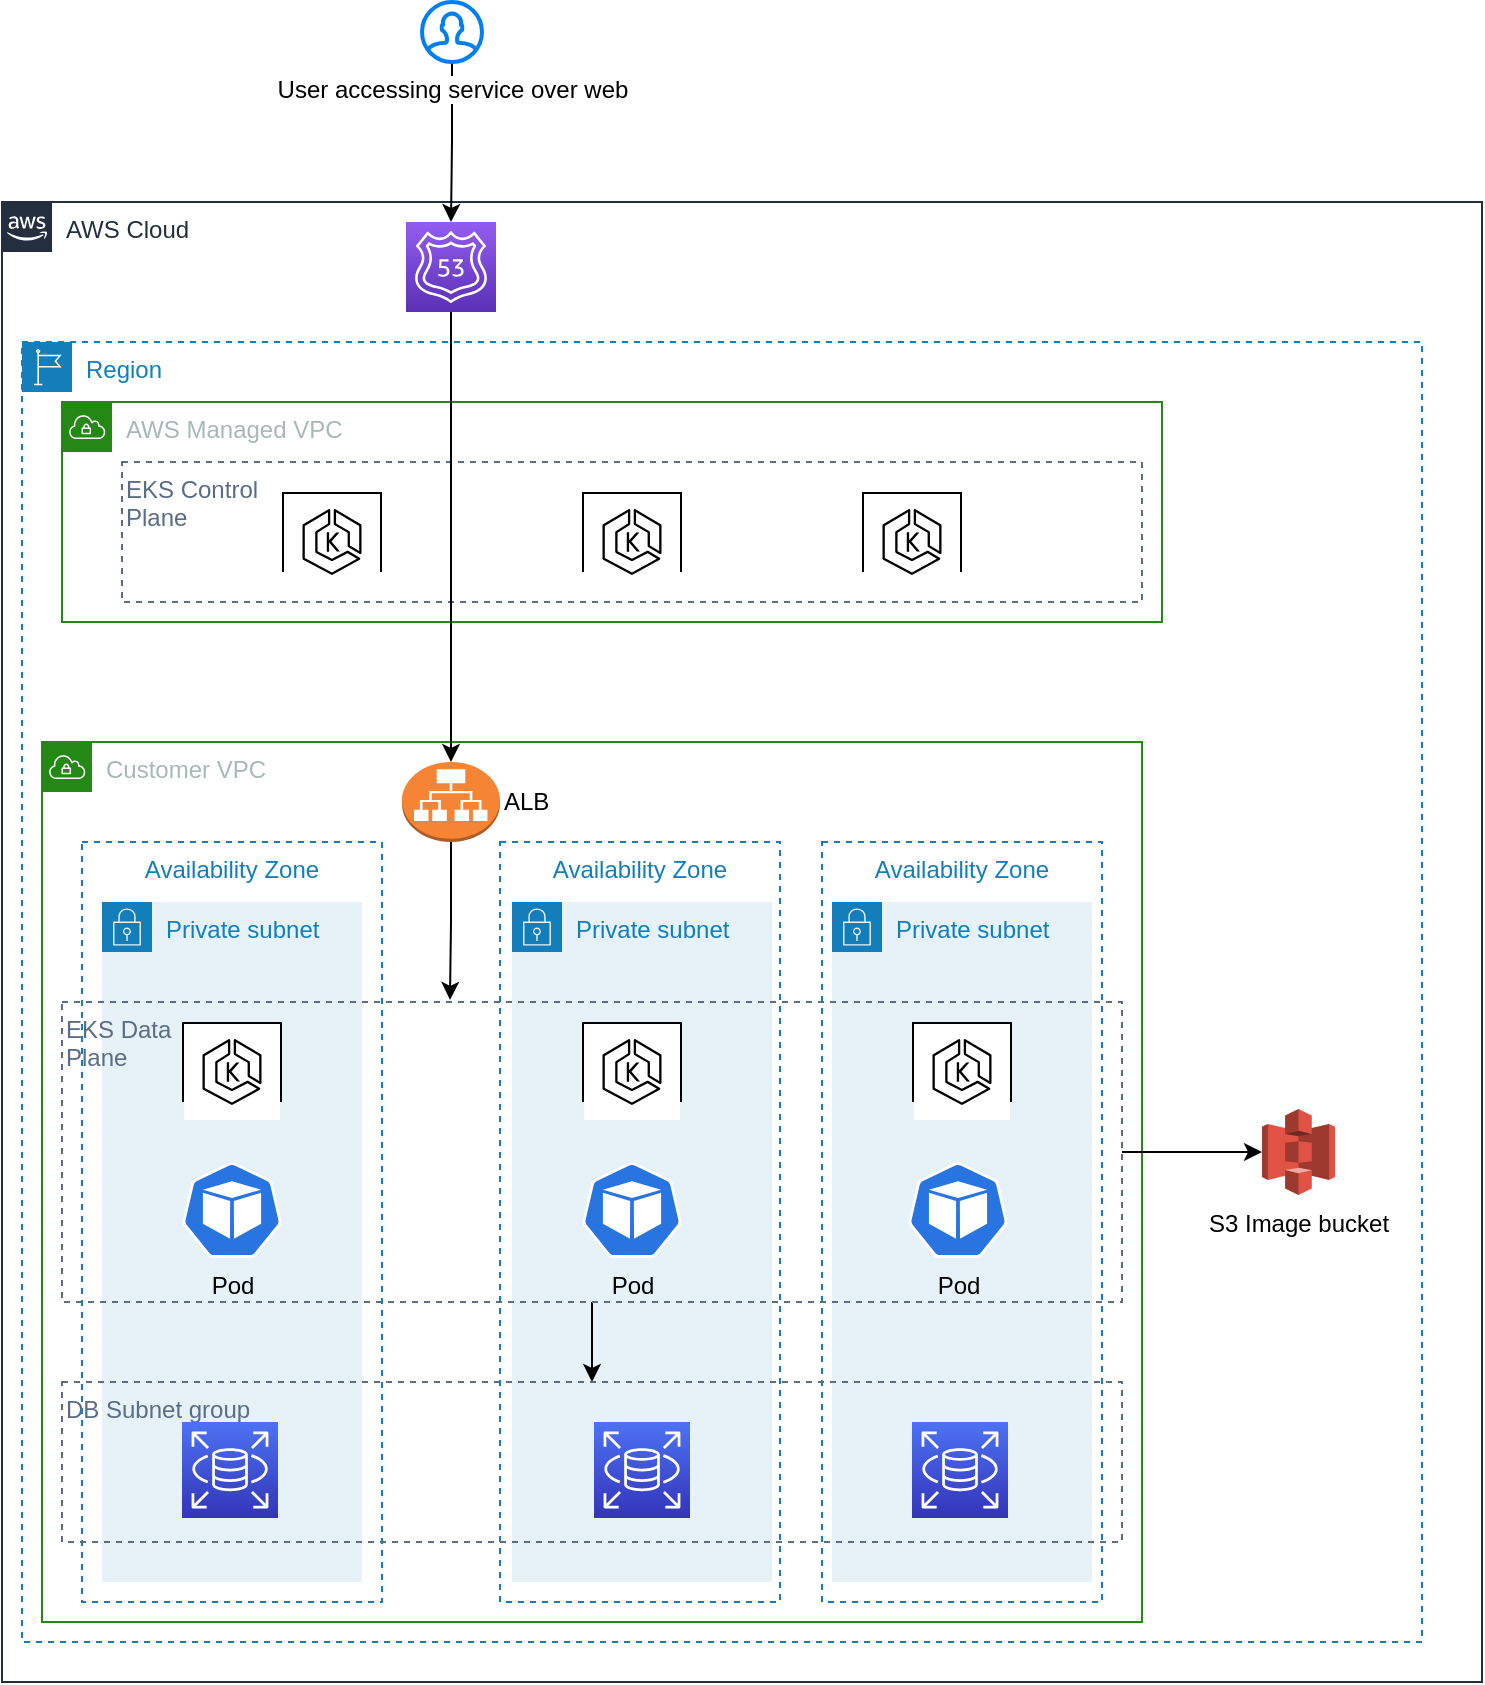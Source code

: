 <mxfile version="21.6.8" type="github">
  <diagram name="Page-1" id="fmFJNApXTI4TmAhdc2C7">
    <mxGraphModel dx="1205" dy="790" grid="1" gridSize="10" guides="1" tooltips="1" connect="1" arrows="1" fold="1" page="1" pageScale="1" pageWidth="850" pageHeight="1100" math="0" shadow="0">
      <root>
        <mxCell id="0" />
        <mxCell id="1" parent="0" />
        <mxCell id="Qob0KrlSYv8hzMcOGbnf-1" value="AWS Cloud" style="points=[[0,0],[0.25,0],[0.5,0],[0.75,0],[1,0],[1,0.25],[1,0.5],[1,0.75],[1,1],[0.75,1],[0.5,1],[0.25,1],[0,1],[0,0.75],[0,0.5],[0,0.25]];outlineConnect=0;gradientColor=none;html=1;whiteSpace=wrap;fontSize=12;fontStyle=0;container=1;pointerEvents=0;collapsible=0;recursiveResize=0;shape=mxgraph.aws4.group;grIcon=mxgraph.aws4.group_aws_cloud_alt;strokeColor=#232F3E;fillColor=none;verticalAlign=top;align=left;spacingLeft=30;fontColor=#232F3E;dashed=0;" vertex="1" parent="1">
          <mxGeometry x="40" y="200" width="740" height="740" as="geometry" />
        </mxCell>
        <mxCell id="Qob0KrlSYv8hzMcOGbnf-13" value="Region" style="points=[[0,0],[0.25,0],[0.5,0],[0.75,0],[1,0],[1,0.25],[1,0.5],[1,0.75],[1,1],[0.75,1],[0.5,1],[0.25,1],[0,1],[0,0.75],[0,0.5],[0,0.25]];outlineConnect=0;gradientColor=none;html=1;whiteSpace=wrap;fontSize=12;fontStyle=0;container=1;pointerEvents=0;collapsible=0;recursiveResize=0;shape=mxgraph.aws4.group;grIcon=mxgraph.aws4.group_region;strokeColor=#147EBA;fillColor=none;verticalAlign=top;align=left;spacingLeft=30;fontColor=#147EBA;dashed=1;" vertex="1" parent="Qob0KrlSYv8hzMcOGbnf-1">
          <mxGeometry x="10" y="70" width="700" height="650" as="geometry" />
        </mxCell>
        <mxCell id="Qob0KrlSYv8hzMcOGbnf-2" value="Customer VPC" style="points=[[0,0],[0.25,0],[0.5,0],[0.75,0],[1,0],[1,0.25],[1,0.5],[1,0.75],[1,1],[0.75,1],[0.5,1],[0.25,1],[0,1],[0,0.75],[0,0.5],[0,0.25]];outlineConnect=0;gradientColor=none;html=1;whiteSpace=wrap;fontSize=12;fontStyle=0;container=1;pointerEvents=0;collapsible=0;recursiveResize=0;shape=mxgraph.aws4.group;grIcon=mxgraph.aws4.group_vpc;strokeColor=#248814;fillColor=none;verticalAlign=top;align=left;spacingLeft=30;fontColor=#AAB7B8;dashed=0;" vertex="1" parent="Qob0KrlSYv8hzMcOGbnf-13">
          <mxGeometry x="10" y="200" width="550" height="440" as="geometry" />
        </mxCell>
        <mxCell id="Qob0KrlSYv8hzMcOGbnf-28" value="Availability Zone" style="fillColor=none;strokeColor=#147EBA;dashed=1;verticalAlign=top;fontStyle=0;fontColor=#147EBA;whiteSpace=wrap;html=1;" vertex="1" parent="Qob0KrlSYv8hzMcOGbnf-2">
          <mxGeometry x="20" y="50" width="150" height="380" as="geometry" />
        </mxCell>
        <mxCell id="Qob0KrlSYv8hzMcOGbnf-29" value="Availability Zone" style="fillColor=none;strokeColor=#147EBA;dashed=1;verticalAlign=top;fontStyle=0;fontColor=#147EBA;whiteSpace=wrap;html=1;" vertex="1" parent="Qob0KrlSYv8hzMcOGbnf-2">
          <mxGeometry x="229" y="50" width="140" height="380" as="geometry" />
        </mxCell>
        <mxCell id="Qob0KrlSYv8hzMcOGbnf-73" value="Private subnet" style="points=[[0,0],[0.25,0],[0.5,0],[0.75,0],[1,0],[1,0.25],[1,0.5],[1,0.75],[1,1],[0.75,1],[0.5,1],[0.25,1],[0,1],[0,0.75],[0,0.5],[0,0.25]];outlineConnect=0;gradientColor=none;html=1;whiteSpace=wrap;fontSize=12;fontStyle=0;container=1;pointerEvents=0;collapsible=0;recursiveResize=0;shape=mxgraph.aws4.group;grIcon=mxgraph.aws4.group_security_group;grStroke=0;strokeColor=#147EBA;fillColor=#E6F2F8;verticalAlign=top;align=left;spacingLeft=30;fontColor=#147EBA;dashed=0;" vertex="1" parent="Qob0KrlSYv8hzMcOGbnf-2">
          <mxGeometry x="235" y="80" width="130" height="340" as="geometry" />
        </mxCell>
        <mxCell id="Qob0KrlSYv8hzMcOGbnf-74" value="Availability Zone" style="fillColor=none;strokeColor=#147EBA;dashed=1;verticalAlign=top;fontStyle=0;fontColor=#147EBA;whiteSpace=wrap;html=1;" vertex="1" parent="Qob0KrlSYv8hzMcOGbnf-2">
          <mxGeometry x="390" y="50" width="140" height="380" as="geometry" />
        </mxCell>
        <mxCell id="Qob0KrlSYv8hzMcOGbnf-75" value="Private subnet" style="points=[[0,0],[0.25,0],[0.5,0],[0.75,0],[1,0],[1,0.25],[1,0.5],[1,0.75],[1,1],[0.75,1],[0.5,1],[0.25,1],[0,1],[0,0.75],[0,0.5],[0,0.25]];outlineConnect=0;gradientColor=none;html=1;whiteSpace=wrap;fontSize=12;fontStyle=0;container=1;pointerEvents=0;collapsible=0;recursiveResize=0;shape=mxgraph.aws4.group;grIcon=mxgraph.aws4.group_security_group;grStroke=0;strokeColor=#147EBA;fillColor=#E6F2F8;verticalAlign=top;align=left;spacingLeft=30;fontColor=#147EBA;dashed=0;" vertex="1" parent="Qob0KrlSYv8hzMcOGbnf-2">
          <mxGeometry x="395" y="80" width="130" height="340" as="geometry" />
        </mxCell>
        <mxCell id="Qob0KrlSYv8hzMcOGbnf-76" value="" style="sketch=0;outlineConnect=0;dashed=0;verticalLabelPosition=bottom;verticalAlign=top;align=center;html=1;whiteSpace=wrap;fontSize=10;fontStyle=1;spacing=3;shape=mxgraph.aws4.productIcon;prIcon=mxgraph.aws4.eks;horizontal=1;labelPosition=center;" vertex="1" parent="Qob0KrlSYv8hzMcOGbnf-2">
          <mxGeometry x="435" y="140" width="50" height="40" as="geometry" />
        </mxCell>
        <mxCell id="Qob0KrlSYv8hzMcOGbnf-104" style="edgeStyle=orthogonalEdgeStyle;rounded=0;orthogonalLoop=1;jettySize=auto;html=1;entryX=0.366;entryY=-0.007;entryDx=0;entryDy=0;entryPerimeter=0;" edge="1" parent="Qob0KrlSYv8hzMcOGbnf-2" source="Qob0KrlSYv8hzMcOGbnf-19" target="Qob0KrlSYv8hzMcOGbnf-99">
          <mxGeometry relative="1" as="geometry" />
        </mxCell>
        <mxCell id="Qob0KrlSYv8hzMcOGbnf-19" value="ALB" style="outlineConnect=0;dashed=0;verticalLabelPosition=middle;verticalAlign=middle;align=left;html=1;shape=mxgraph.aws3.application_load_balancer;fillColor=#F58534;gradientColor=none;labelPosition=right;" vertex="1" parent="Qob0KrlSYv8hzMcOGbnf-2">
          <mxGeometry x="180" y="10" width="49" height="40" as="geometry" />
        </mxCell>
        <mxCell id="Qob0KrlSYv8hzMcOGbnf-98" value="Private subnet" style="points=[[0,0],[0.25,0],[0.5,0],[0.75,0],[1,0],[1,0.25],[1,0.5],[1,0.75],[1,1],[0.75,1],[0.5,1],[0.25,1],[0,1],[0,0.75],[0,0.5],[0,0.25]];outlineConnect=0;gradientColor=none;html=1;whiteSpace=wrap;fontSize=12;fontStyle=0;container=1;pointerEvents=0;collapsible=0;recursiveResize=0;shape=mxgraph.aws4.group;grIcon=mxgraph.aws4.group_security_group;grStroke=0;strokeColor=#147EBA;fillColor=#E6F2F8;verticalAlign=top;align=left;spacingLeft=30;fontColor=#147EBA;dashed=0;" vertex="1" parent="Qob0KrlSYv8hzMcOGbnf-2">
          <mxGeometry x="30" y="80" width="130" height="340" as="geometry" />
        </mxCell>
        <mxCell id="Qob0KrlSYv8hzMcOGbnf-110" style="edgeStyle=orthogonalEdgeStyle;rounded=0;orthogonalLoop=1;jettySize=auto;html=1;entryX=0.5;entryY=0;entryDx=0;entryDy=0;" edge="1" parent="Qob0KrlSYv8hzMcOGbnf-2" source="Qob0KrlSYv8hzMcOGbnf-99" target="Qob0KrlSYv8hzMcOGbnf-103">
          <mxGeometry relative="1" as="geometry" />
        </mxCell>
        <mxCell id="Qob0KrlSYv8hzMcOGbnf-99" value="&lt;div style=&quot;&quot;&gt;&lt;span style=&quot;background-color: initial;&quot;&gt;EKS Data&amp;nbsp;&lt;/span&gt;&lt;/div&gt;&lt;div style=&quot;&quot;&gt;&lt;span style=&quot;background-color: initial;&quot;&gt;Plane&lt;/span&gt;&lt;/div&gt;" style="fillColor=none;strokeColor=#5A6C86;dashed=1;verticalAlign=top;fontStyle=0;fontColor=#5A6C86;whiteSpace=wrap;html=1;align=left;" vertex="1" parent="Qob0KrlSYv8hzMcOGbnf-2">
          <mxGeometry x="10" y="130" width="530" height="150" as="geometry" />
        </mxCell>
        <mxCell id="Qob0KrlSYv8hzMcOGbnf-77" value="" style="sketch=0;outlineConnect=0;dashed=0;verticalLabelPosition=bottom;verticalAlign=top;align=center;html=1;whiteSpace=wrap;fontSize=10;fontStyle=1;spacing=3;shape=mxgraph.aws4.productIcon;prIcon=mxgraph.aws4.eks;horizontal=1;labelPosition=center;" vertex="1" parent="Qob0KrlSYv8hzMcOGbnf-2">
          <mxGeometry x="270" y="140" width="50" height="40" as="geometry" />
        </mxCell>
        <mxCell id="Qob0KrlSYv8hzMcOGbnf-101" value="" style="sketch=0;outlineConnect=0;dashed=0;verticalLabelPosition=bottom;verticalAlign=top;align=center;html=1;whiteSpace=wrap;fontSize=10;fontStyle=1;spacing=3;shape=mxgraph.aws4.productIcon;prIcon=mxgraph.aws4.eks;horizontal=1;labelPosition=center;" vertex="1" parent="Qob0KrlSYv8hzMcOGbnf-2">
          <mxGeometry x="70" y="140" width="50" height="40" as="geometry" />
        </mxCell>
        <mxCell id="Qob0KrlSYv8hzMcOGbnf-102" value="Pod" style="sketch=0;html=1;dashed=0;whitespace=wrap;fillColor=#2875E2;strokeColor=#ffffff;points=[[0.005,0.63,0],[0.1,0.2,0],[0.9,0.2,0],[0.5,0,0],[0.995,0.63,0],[0.72,0.99,0],[0.5,1,0],[0.28,0.99,0]];verticalLabelPosition=bottom;align=center;verticalAlign=top;shape=mxgraph.kubernetes.icon;prIcon=pod" vertex="1" parent="Qob0KrlSYv8hzMcOGbnf-2">
          <mxGeometry x="70" y="210" width="50" height="48" as="geometry" />
        </mxCell>
        <mxCell id="Qob0KrlSYv8hzMcOGbnf-78" value="Pod" style="sketch=0;html=1;dashed=0;whitespace=wrap;fillColor=#2875E2;strokeColor=#ffffff;points=[[0.005,0.63,0],[0.1,0.2,0],[0.9,0.2,0],[0.5,0,0],[0.995,0.63,0],[0.72,0.99,0],[0.5,1,0],[0.28,0.99,0]];verticalLabelPosition=bottom;align=center;verticalAlign=top;shape=mxgraph.kubernetes.icon;prIcon=pod" vertex="1" parent="Qob0KrlSYv8hzMcOGbnf-2">
          <mxGeometry x="270" y="210" width="50" height="48" as="geometry" />
        </mxCell>
        <mxCell id="Qob0KrlSYv8hzMcOGbnf-103" value="&lt;div style=&quot;&quot;&gt;DB Subnet group&lt;/div&gt;" style="fillColor=none;strokeColor=#5A6C86;dashed=1;verticalAlign=top;fontStyle=0;fontColor=#5A6C86;whiteSpace=wrap;html=1;align=left;" vertex="1" parent="Qob0KrlSYv8hzMcOGbnf-2">
          <mxGeometry x="10" y="320" width="530" height="80" as="geometry" />
        </mxCell>
        <mxCell id="Qob0KrlSYv8hzMcOGbnf-107" value="" style="sketch=0;points=[[0,0,0],[0.25,0,0],[0.5,0,0],[0.75,0,0],[1,0,0],[0,1,0],[0.25,1,0],[0.5,1,0],[0.75,1,0],[1,1,0],[0,0.25,0],[0,0.5,0],[0,0.75,0],[1,0.25,0],[1,0.5,0],[1,0.75,0]];outlineConnect=0;fontColor=#232F3E;gradientColor=#4D72F3;gradientDirection=north;fillColor=#3334B9;strokeColor=#ffffff;dashed=0;verticalLabelPosition=bottom;verticalAlign=top;align=center;html=1;fontSize=12;fontStyle=0;aspect=fixed;shape=mxgraph.aws4.resourceIcon;resIcon=mxgraph.aws4.rds;" vertex="1" parent="Qob0KrlSYv8hzMcOGbnf-2">
          <mxGeometry x="276" y="340" width="48" height="48" as="geometry" />
        </mxCell>
        <mxCell id="Qob0KrlSYv8hzMcOGbnf-109" value="" style="sketch=0;points=[[0,0,0],[0.25,0,0],[0.5,0,0],[0.75,0,0],[1,0,0],[0,1,0],[0.25,1,0],[0.5,1,0],[0.75,1,0],[1,1,0],[0,0.25,0],[0,0.5,0],[0,0.75,0],[1,0.25,0],[1,0.5,0],[1,0.75,0]];outlineConnect=0;fontColor=#232F3E;gradientColor=#4D72F3;gradientDirection=north;fillColor=#3334B9;strokeColor=#ffffff;dashed=0;verticalLabelPosition=bottom;verticalAlign=top;align=center;html=1;fontSize=12;fontStyle=0;aspect=fixed;shape=mxgraph.aws4.resourceIcon;resIcon=mxgraph.aws4.rds;" vertex="1" parent="Qob0KrlSYv8hzMcOGbnf-2">
          <mxGeometry x="435" y="340" width="48" height="48" as="geometry" />
        </mxCell>
        <mxCell id="Qob0KrlSYv8hzMcOGbnf-108" value="" style="sketch=0;points=[[0,0,0],[0.25,0,0],[0.5,0,0],[0.75,0,0],[1,0,0],[0,1,0],[0.25,1,0],[0.5,1,0],[0.75,1,0],[1,1,0],[0,0.25,0],[0,0.5,0],[0,0.75,0],[1,0.25,0],[1,0.5,0],[1,0.75,0]];outlineConnect=0;fontColor=#232F3E;gradientColor=#4D72F3;gradientDirection=north;fillColor=#3334B9;strokeColor=#ffffff;dashed=0;verticalLabelPosition=bottom;verticalAlign=top;align=center;html=1;fontSize=12;fontStyle=0;aspect=fixed;shape=mxgraph.aws4.resourceIcon;resIcon=mxgraph.aws4.rds;" vertex="1" parent="Qob0KrlSYv8hzMcOGbnf-2">
          <mxGeometry x="70" y="340" width="48" height="48" as="geometry" />
        </mxCell>
        <mxCell id="Qob0KrlSYv8hzMcOGbnf-79" value="Pod" style="sketch=0;html=1;dashed=0;whitespace=wrap;fillColor=#2875E2;strokeColor=#ffffff;points=[[0.005,0.63,0],[0.1,0.2,0],[0.9,0.2,0],[0.5,0,0],[0.995,0.63,0],[0.72,0.99,0],[0.5,1,0],[0.28,0.99,0]];verticalLabelPosition=bottom;align=center;verticalAlign=top;shape=mxgraph.kubernetes.icon;prIcon=pod" vertex="1" parent="Qob0KrlSYv8hzMcOGbnf-2">
          <mxGeometry x="433" y="210" width="50" height="48" as="geometry" />
        </mxCell>
        <mxCell id="Qob0KrlSYv8hzMcOGbnf-24" value="AWS Managed VPC" style="points=[[0,0],[0.25,0],[0.5,0],[0.75,0],[1,0],[1,0.25],[1,0.5],[1,0.75],[1,1],[0.75,1],[0.5,1],[0.25,1],[0,1],[0,0.75],[0,0.5],[0,0.25]];outlineConnect=0;gradientColor=none;html=1;whiteSpace=wrap;fontSize=12;fontStyle=0;container=1;pointerEvents=0;collapsible=0;recursiveResize=0;shape=mxgraph.aws4.group;grIcon=mxgraph.aws4.group_vpc;strokeColor=#248814;fillColor=none;verticalAlign=top;align=left;spacingLeft=30;fontColor=#AAB7B8;dashed=0;" vertex="1" parent="Qob0KrlSYv8hzMcOGbnf-13">
          <mxGeometry x="20" y="30" width="550" height="110" as="geometry" />
        </mxCell>
        <mxCell id="Qob0KrlSYv8hzMcOGbnf-37" value="&lt;div style=&quot;&quot;&gt;&lt;span style=&quot;background-color: initial;&quot;&gt;EKS Control&amp;nbsp;&lt;/span&gt;&lt;/div&gt;&lt;div style=&quot;&quot;&gt;&lt;span style=&quot;background-color: initial;&quot;&gt;Plane&lt;/span&gt;&lt;/div&gt;" style="fillColor=none;strokeColor=#5A6C86;dashed=1;verticalAlign=top;fontStyle=0;fontColor=#5A6C86;whiteSpace=wrap;html=1;align=left;" vertex="1" parent="Qob0KrlSYv8hzMcOGbnf-24">
          <mxGeometry x="30" y="30" width="510" height="70" as="geometry" />
        </mxCell>
        <mxCell id="Qob0KrlSYv8hzMcOGbnf-59" value="" style="sketch=0;outlineConnect=0;dashed=0;verticalLabelPosition=bottom;verticalAlign=top;align=center;html=1;whiteSpace=wrap;fontSize=10;fontStyle=1;spacing=3;shape=mxgraph.aws4.productIcon;prIcon=mxgraph.aws4.eks;horizontal=1;labelPosition=center;" vertex="1" parent="Qob0KrlSYv8hzMcOGbnf-24">
          <mxGeometry x="260" y="45" width="50" height="40" as="geometry" />
        </mxCell>
        <mxCell id="Qob0KrlSYv8hzMcOGbnf-60" value="" style="sketch=0;outlineConnect=0;dashed=0;verticalLabelPosition=bottom;verticalAlign=top;align=center;html=1;whiteSpace=wrap;fontSize=10;fontStyle=1;spacing=3;shape=mxgraph.aws4.productIcon;prIcon=mxgraph.aws4.eks;horizontal=1;labelPosition=center;" vertex="1" parent="Qob0KrlSYv8hzMcOGbnf-24">
          <mxGeometry x="400" y="45" width="50" height="40" as="geometry" />
        </mxCell>
        <mxCell id="Qob0KrlSYv8hzMcOGbnf-61" value="" style="sketch=0;outlineConnect=0;dashed=0;verticalLabelPosition=bottom;verticalAlign=top;align=center;html=1;whiteSpace=wrap;fontSize=10;fontStyle=1;spacing=3;shape=mxgraph.aws4.productIcon;prIcon=mxgraph.aws4.eks;horizontal=1;labelPosition=center;" vertex="1" parent="Qob0KrlSYv8hzMcOGbnf-24">
          <mxGeometry x="110" y="45" width="50" height="40" as="geometry" />
        </mxCell>
        <mxCell id="Qob0KrlSYv8hzMcOGbnf-85" value="S3 Image bucket" style="outlineConnect=0;dashed=0;verticalLabelPosition=bottom;verticalAlign=top;align=center;html=1;shape=mxgraph.aws3.s3;fillColor=#E05243;gradientColor=none;" vertex="1" parent="Qob0KrlSYv8hzMcOGbnf-13">
          <mxGeometry x="620" y="383.5" width="36.5" height="43" as="geometry" />
        </mxCell>
        <mxCell id="Qob0KrlSYv8hzMcOGbnf-105" style="edgeStyle=orthogonalEdgeStyle;rounded=0;orthogonalLoop=1;jettySize=auto;html=1;entryX=0;entryY=0.5;entryDx=0;entryDy=0;entryPerimeter=0;" edge="1" parent="Qob0KrlSYv8hzMcOGbnf-13" source="Qob0KrlSYv8hzMcOGbnf-99" target="Qob0KrlSYv8hzMcOGbnf-85">
          <mxGeometry relative="1" as="geometry" />
        </mxCell>
        <mxCell id="Qob0KrlSYv8hzMcOGbnf-81" style="edgeStyle=orthogonalEdgeStyle;rounded=0;orthogonalLoop=1;jettySize=auto;html=1;" edge="1" parent="Qob0KrlSYv8hzMcOGbnf-1" source="Qob0KrlSYv8hzMcOGbnf-17" target="Qob0KrlSYv8hzMcOGbnf-19">
          <mxGeometry relative="1" as="geometry" />
        </mxCell>
        <mxCell id="Qob0KrlSYv8hzMcOGbnf-17" value="" style="sketch=0;points=[[0,0,0],[0.25,0,0],[0.5,0,0],[0.75,0,0],[1,0,0],[0,1,0],[0.25,1,0],[0.5,1,0],[0.75,1,0],[1,1,0],[0,0.25,0],[0,0.5,0],[0,0.75,0],[1,0.25,0],[1,0.5,0],[1,0.75,0]];outlineConnect=0;fontColor=#232F3E;gradientColor=#945DF2;gradientDirection=north;fillColor=#5A30B5;strokeColor=#ffffff;dashed=0;verticalLabelPosition=bottom;verticalAlign=top;align=center;html=1;fontSize=12;fontStyle=0;aspect=fixed;shape=mxgraph.aws4.resourceIcon;resIcon=mxgraph.aws4.route_53;" vertex="1" parent="Qob0KrlSYv8hzMcOGbnf-1">
          <mxGeometry x="202" y="10" width="45" height="45" as="geometry" />
        </mxCell>
        <mxCell id="Qob0KrlSYv8hzMcOGbnf-116" style="edgeStyle=orthogonalEdgeStyle;rounded=0;orthogonalLoop=1;jettySize=auto;html=1;entryX=0.5;entryY=0;entryDx=0;entryDy=0;entryPerimeter=0;" edge="1" parent="1" source="Qob0KrlSYv8hzMcOGbnf-115" target="Qob0KrlSYv8hzMcOGbnf-17">
          <mxGeometry relative="1" as="geometry" />
        </mxCell>
        <mxCell id="Qob0KrlSYv8hzMcOGbnf-115" value="User accessing service over web" style="html=1;verticalLabelPosition=bottom;align=center;labelBackgroundColor=#ffffff;verticalAlign=top;strokeWidth=2;strokeColor=#0080F0;shadow=0;dashed=0;shape=mxgraph.ios7.icons.user;" vertex="1" parent="1">
          <mxGeometry x="250" y="100" width="30" height="30" as="geometry" />
        </mxCell>
      </root>
    </mxGraphModel>
  </diagram>
</mxfile>
